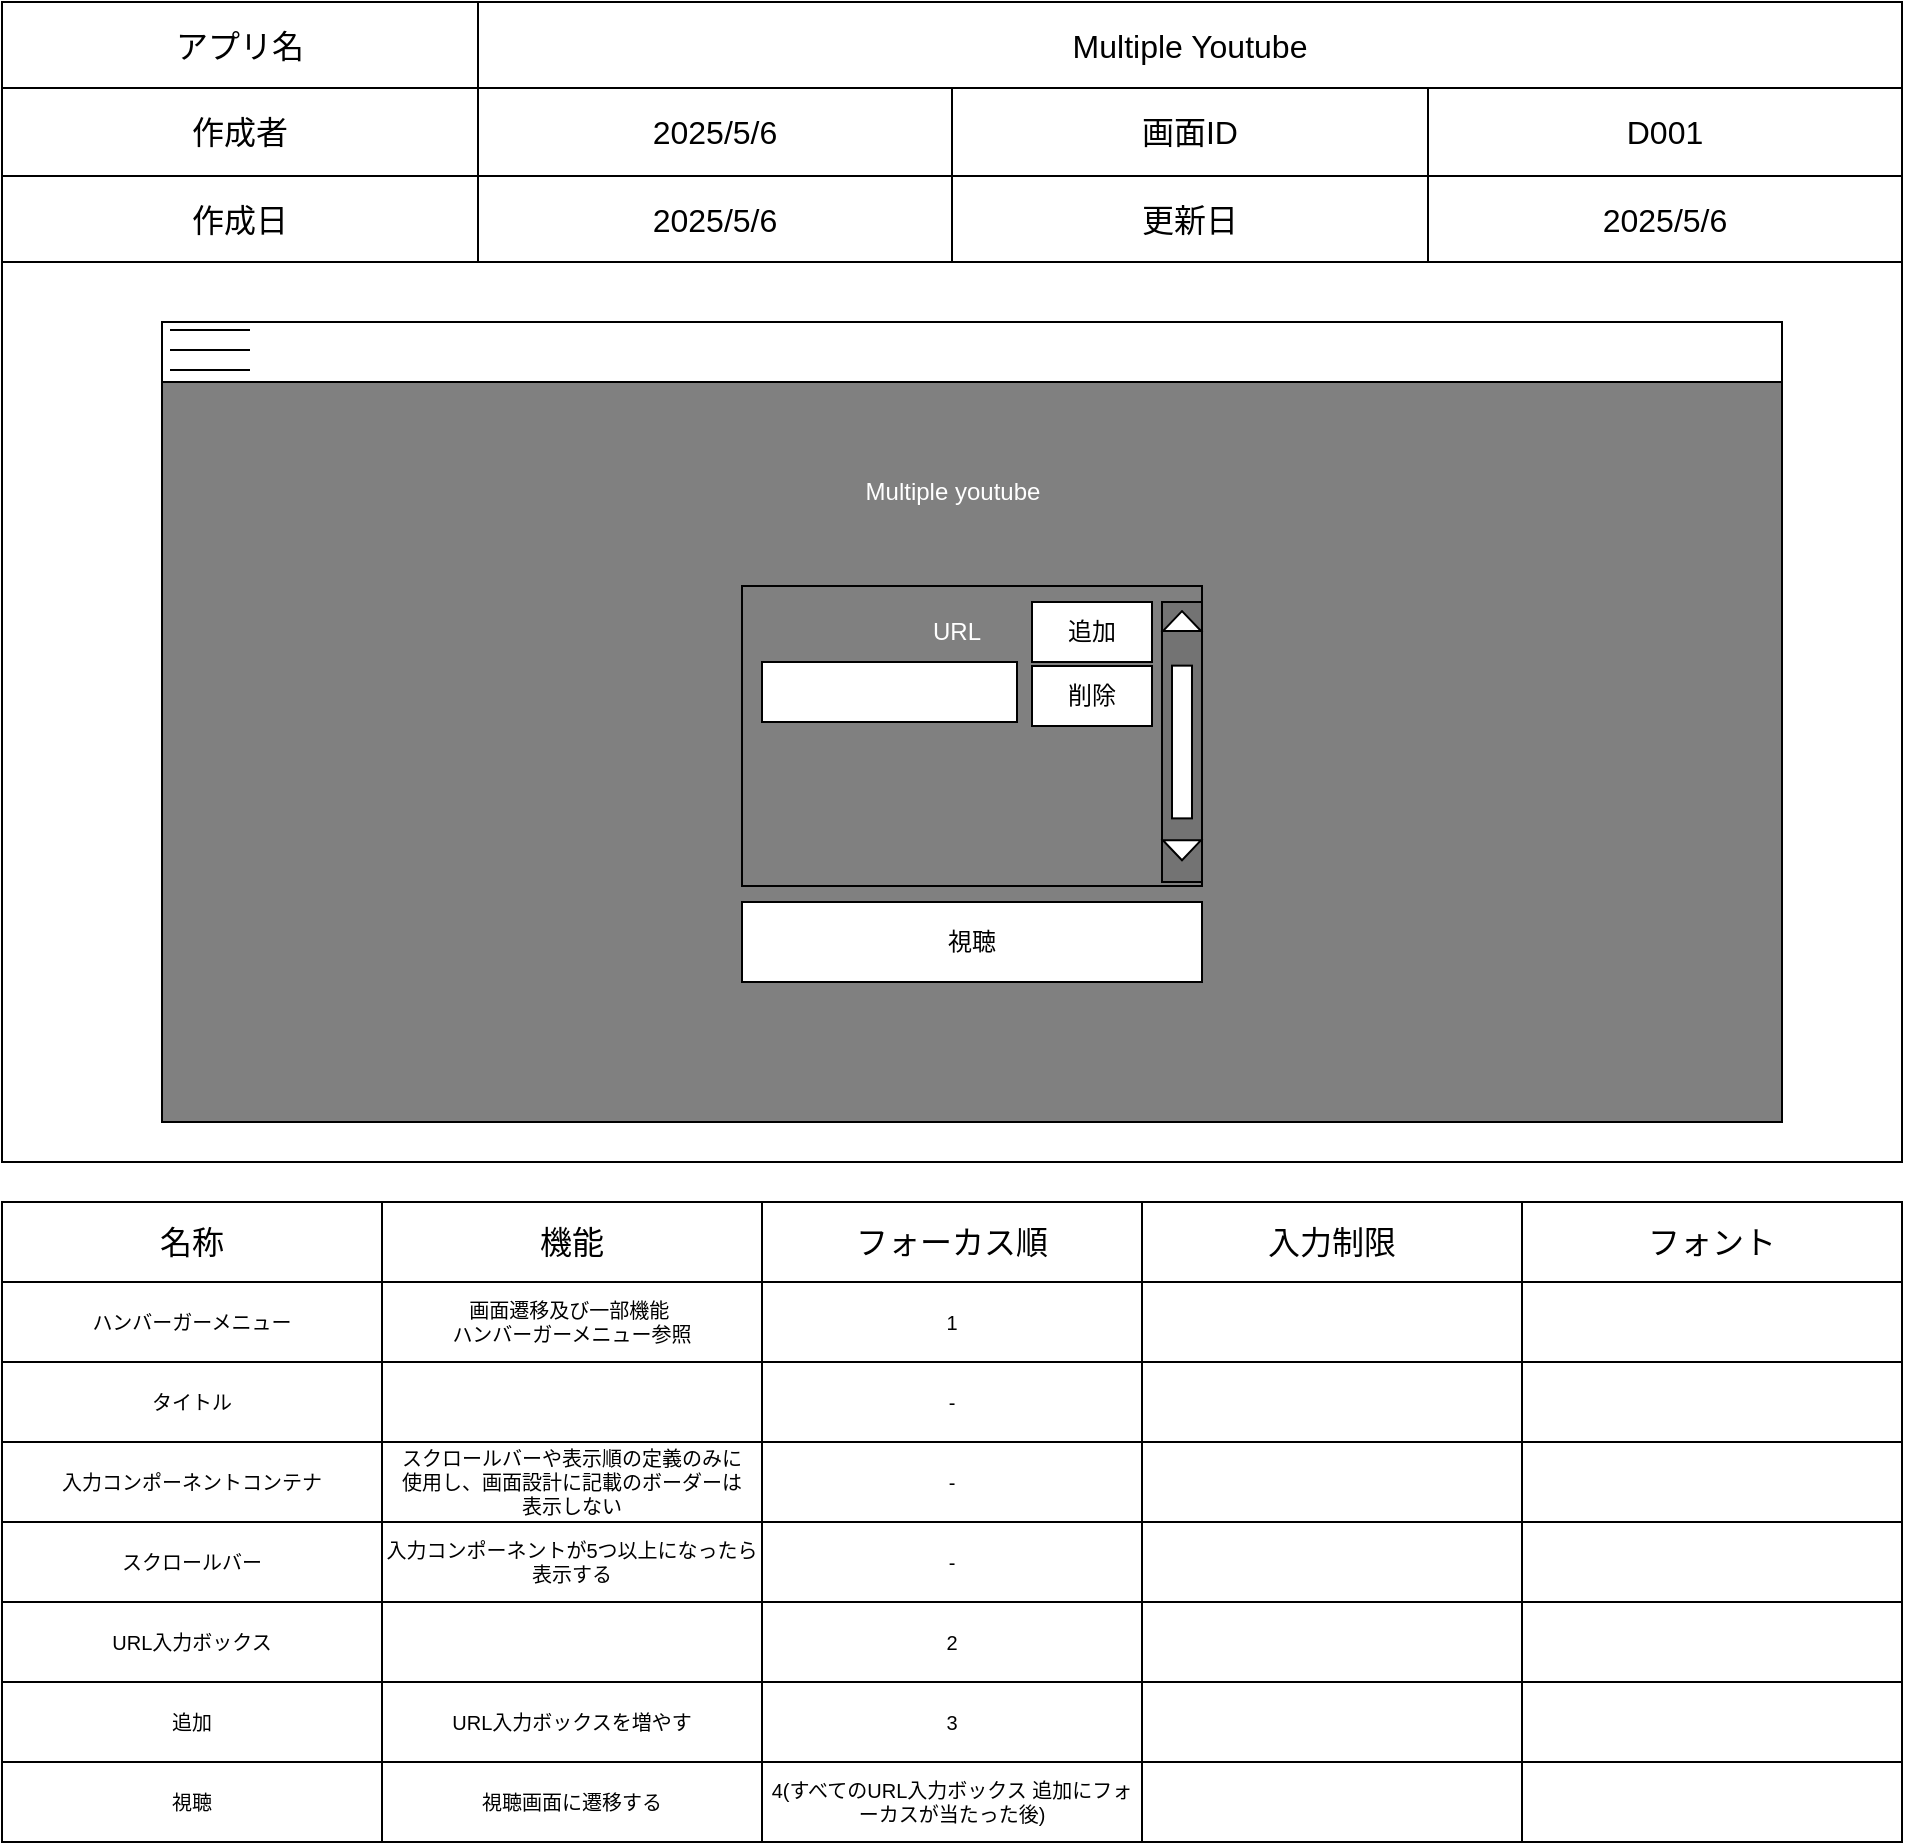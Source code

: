 <mxfile>
    <diagram name="D001-入力画面" id="0HbTfIWPVuePfxk0Cikb">
        <mxGraphModel dx="1434" dy="825" grid="1" gridSize="10" guides="1" tooltips="1" connect="1" arrows="1" fold="1" page="1" pageScale="1" pageWidth="413" pageHeight="583" math="0" shadow="0">
            <root>
                <mxCell id="acSGzONk-fJPkUQbi5qA-0"/>
                <mxCell id="acSGzONk-fJPkUQbi5qA-1" parent="acSGzONk-fJPkUQbi5qA-0"/>
                <mxCell id="00JjILrj8LTNrS2D5QLl-5" value="" style="rounded=0;whiteSpace=wrap;html=1;fillColor=none;" parent="acSGzONk-fJPkUQbi5qA-1" vertex="1">
                    <mxGeometry x="360" y="300" width="230" height="190" as="geometry"/>
                </mxCell>
                <mxCell id="acSGzONk-fJPkUQbi5qA-2" value="" style="shape=table;startSize=0;container=1;collapsible=0;childLayout=tableLayout;fontSize=16;fillColor=none;strokeColor=default;" parent="acSGzONk-fJPkUQbi5qA-1" vertex="1">
                    <mxGeometry width="950" height="130" as="geometry"/>
                </mxCell>
                <mxCell id="acSGzONk-fJPkUQbi5qA-3" value="" style="shape=tableRow;horizontal=0;startSize=0;swimlaneHead=0;swimlaneBody=0;strokeColor=inherit;top=0;left=0;bottom=0;right=0;collapsible=0;dropTarget=0;fillColor=none;points=[[0,0.5],[1,0.5]];portConstraint=eastwest;fontSize=16;" parent="acSGzONk-fJPkUQbi5qA-2" vertex="1">
                    <mxGeometry width="950" height="43" as="geometry"/>
                </mxCell>
                <mxCell id="acSGzONk-fJPkUQbi5qA-4" value="アプリ名" style="shape=partialRectangle;html=1;whiteSpace=wrap;connectable=0;strokeColor=inherit;overflow=hidden;fillColor=none;top=0;left=0;bottom=0;right=0;pointerEvents=1;fontSize=16;colspan=1;" parent="acSGzONk-fJPkUQbi5qA-3" vertex="1">
                    <mxGeometry width="238" height="43" as="geometry">
                        <mxRectangle width="238" height="43" as="alternateBounds"/>
                    </mxGeometry>
                </mxCell>
                <mxCell id="acSGzONk-fJPkUQbi5qA-5" value="Multiple Youtube" style="shape=partialRectangle;html=1;whiteSpace=wrap;connectable=0;strokeColor=inherit;overflow=hidden;fillColor=none;top=0;left=0;bottom=0;right=0;pointerEvents=1;fontSize=16;colspan=3;" parent="acSGzONk-fJPkUQbi5qA-3" vertex="1">
                    <mxGeometry x="238" width="712" height="43" as="geometry">
                        <mxRectangle width="237" height="43" as="alternateBounds"/>
                    </mxGeometry>
                </mxCell>
                <mxCell id="acSGzONk-fJPkUQbi5qA-6" value="" style="shape=partialRectangle;html=1;whiteSpace=wrap;connectable=0;strokeColor=inherit;overflow=hidden;fillColor=none;top=0;left=0;bottom=0;right=0;pointerEvents=1;fontSize=16;allowArrows=1;" parent="acSGzONk-fJPkUQbi5qA-3" vertex="1" visible="0">
                    <mxGeometry x="475" width="238" height="43" as="geometry">
                        <mxRectangle width="238" height="43" as="alternateBounds"/>
                    </mxGeometry>
                </mxCell>
                <mxCell id="acSGzONk-fJPkUQbi5qA-7" style="shape=partialRectangle;html=1;whiteSpace=wrap;connectable=0;strokeColor=inherit;overflow=hidden;fillColor=none;top=0;left=0;bottom=0;right=0;pointerEvents=1;fontSize=16;" parent="acSGzONk-fJPkUQbi5qA-3" vertex="1" visible="0">
                    <mxGeometry x="713" width="237" height="43" as="geometry">
                        <mxRectangle width="237" height="43" as="alternateBounds"/>
                    </mxGeometry>
                </mxCell>
                <mxCell id="acSGzONk-fJPkUQbi5qA-8" value="" style="shape=tableRow;horizontal=0;startSize=0;swimlaneHead=0;swimlaneBody=0;strokeColor=inherit;top=0;left=0;bottom=0;right=0;collapsible=0;dropTarget=0;fillColor=none;points=[[0,0.5],[1,0.5]];portConstraint=eastwest;fontSize=16;" parent="acSGzONk-fJPkUQbi5qA-2" vertex="1">
                    <mxGeometry y="43" width="950" height="44" as="geometry"/>
                </mxCell>
                <mxCell id="acSGzONk-fJPkUQbi5qA-9" value="作成者" style="shape=partialRectangle;html=1;whiteSpace=wrap;connectable=0;strokeColor=inherit;overflow=hidden;fillColor=none;top=0;left=0;bottom=0;right=0;pointerEvents=1;fontSize=16;" parent="acSGzONk-fJPkUQbi5qA-8" vertex="1">
                    <mxGeometry width="238" height="44" as="geometry">
                        <mxRectangle width="238" height="44" as="alternateBounds"/>
                    </mxGeometry>
                </mxCell>
                <mxCell id="acSGzONk-fJPkUQbi5qA-10" value="2025/5/6" style="shape=partialRectangle;html=1;whiteSpace=wrap;connectable=0;strokeColor=inherit;overflow=hidden;fillColor=none;top=0;left=0;bottom=0;right=0;pointerEvents=1;fontSize=16;" parent="acSGzONk-fJPkUQbi5qA-8" vertex="1">
                    <mxGeometry x="238" width="237" height="44" as="geometry">
                        <mxRectangle width="237" height="44" as="alternateBounds"/>
                    </mxGeometry>
                </mxCell>
                <mxCell id="acSGzONk-fJPkUQbi5qA-11" value="&lt;span style=&quot;color: rgb(0, 0, 0);&quot;&gt;画面ID&lt;/span&gt;" style="shape=partialRectangle;html=1;whiteSpace=wrap;connectable=0;strokeColor=inherit;overflow=hidden;fillColor=none;top=0;left=0;bottom=0;right=0;pointerEvents=1;fontSize=16;" parent="acSGzONk-fJPkUQbi5qA-8" vertex="1">
                    <mxGeometry x="475" width="238" height="44" as="geometry">
                        <mxRectangle width="238" height="44" as="alternateBounds"/>
                    </mxGeometry>
                </mxCell>
                <mxCell id="acSGzONk-fJPkUQbi5qA-12" value="D001" style="shape=partialRectangle;html=1;whiteSpace=wrap;connectable=0;strokeColor=inherit;overflow=hidden;fillColor=none;top=0;left=0;bottom=0;right=0;pointerEvents=1;fontSize=16;" parent="acSGzONk-fJPkUQbi5qA-8" vertex="1">
                    <mxGeometry x="713" width="237" height="44" as="geometry">
                        <mxRectangle width="237" height="44" as="alternateBounds"/>
                    </mxGeometry>
                </mxCell>
                <mxCell id="acSGzONk-fJPkUQbi5qA-13" value="" style="shape=tableRow;horizontal=0;startSize=0;swimlaneHead=0;swimlaneBody=0;strokeColor=inherit;top=0;left=0;bottom=0;right=0;collapsible=0;dropTarget=0;fillColor=none;points=[[0,0.5],[1,0.5]];portConstraint=eastwest;fontSize=16;" parent="acSGzONk-fJPkUQbi5qA-2" vertex="1">
                    <mxGeometry y="87" width="950" height="43" as="geometry"/>
                </mxCell>
                <mxCell id="acSGzONk-fJPkUQbi5qA-14" value="作成日" style="shape=partialRectangle;html=1;whiteSpace=wrap;connectable=0;strokeColor=inherit;overflow=hidden;fillColor=none;top=0;left=0;bottom=0;right=0;pointerEvents=1;fontSize=16;" parent="acSGzONk-fJPkUQbi5qA-13" vertex="1">
                    <mxGeometry width="238" height="43" as="geometry">
                        <mxRectangle width="238" height="43" as="alternateBounds"/>
                    </mxGeometry>
                </mxCell>
                <mxCell id="acSGzONk-fJPkUQbi5qA-15" value="&lt;span style=&quot;color: rgb(0, 0, 0);&quot;&gt;2025/5/6&lt;/span&gt;" style="shape=partialRectangle;html=1;whiteSpace=wrap;connectable=0;strokeColor=inherit;overflow=hidden;fillColor=none;top=0;left=0;bottom=0;right=0;pointerEvents=1;fontSize=16;" parent="acSGzONk-fJPkUQbi5qA-13" vertex="1">
                    <mxGeometry x="238" width="237" height="43" as="geometry">
                        <mxRectangle width="237" height="43" as="alternateBounds"/>
                    </mxGeometry>
                </mxCell>
                <mxCell id="acSGzONk-fJPkUQbi5qA-16" value="&lt;span style=&quot;color: rgb(0, 0, 0);&quot;&gt;更新日&lt;/span&gt;" style="shape=partialRectangle;html=1;whiteSpace=wrap;connectable=0;strokeColor=inherit;overflow=hidden;fillColor=none;top=0;left=0;bottom=0;right=0;pointerEvents=1;fontSize=16;" parent="acSGzONk-fJPkUQbi5qA-13" vertex="1">
                    <mxGeometry x="475" width="238" height="43" as="geometry">
                        <mxRectangle width="238" height="43" as="alternateBounds"/>
                    </mxGeometry>
                </mxCell>
                <mxCell id="acSGzONk-fJPkUQbi5qA-17" value="&lt;span style=&quot;color: rgb(0, 0, 0);&quot;&gt;2025/5/6&lt;/span&gt;" style="shape=partialRectangle;html=1;whiteSpace=wrap;connectable=0;strokeColor=inherit;overflow=hidden;fillColor=none;top=0;left=0;bottom=0;right=0;pointerEvents=1;fontSize=16;" parent="acSGzONk-fJPkUQbi5qA-13" vertex="1">
                    <mxGeometry x="713" width="237" height="43" as="geometry">
                        <mxRectangle width="237" height="43" as="alternateBounds"/>
                    </mxGeometry>
                </mxCell>
                <mxCell id="acSGzONk-fJPkUQbi5qA-18" value="" style="rounded=0;whiteSpace=wrap;html=1;fillColor=none;" parent="acSGzONk-fJPkUQbi5qA-1" vertex="1">
                    <mxGeometry y="130" width="950" height="450" as="geometry"/>
                </mxCell>
                <mxCell id="acSGzONk-fJPkUQbi5qA-19" value="" style="shape=table;startSize=0;container=1;collapsible=0;childLayout=tableLayout;fontSize=16;" parent="acSGzONk-fJPkUQbi5qA-1" vertex="1">
                    <mxGeometry y="600" width="950" height="320" as="geometry"/>
                </mxCell>
                <mxCell id="acSGzONk-fJPkUQbi5qA-20" value="" style="shape=tableRow;horizontal=0;startSize=0;swimlaneHead=0;swimlaneBody=0;strokeColor=inherit;top=0;left=0;bottom=0;right=0;collapsible=0;dropTarget=0;fillColor=none;points=[[0,0.5],[1,0.5]];portConstraint=eastwest;fontSize=16;" parent="acSGzONk-fJPkUQbi5qA-19" vertex="1">
                    <mxGeometry width="950" height="40" as="geometry"/>
                </mxCell>
                <mxCell id="acSGzONk-fJPkUQbi5qA-21" value="名称" style="shape=partialRectangle;html=1;whiteSpace=wrap;connectable=0;strokeColor=inherit;overflow=hidden;fillColor=none;top=0;left=0;bottom=0;right=0;pointerEvents=1;fontSize=16;" parent="acSGzONk-fJPkUQbi5qA-20" vertex="1">
                    <mxGeometry width="190" height="40" as="geometry">
                        <mxRectangle width="190" height="40" as="alternateBounds"/>
                    </mxGeometry>
                </mxCell>
                <mxCell id="acSGzONk-fJPkUQbi5qA-22" value="機能" style="shape=partialRectangle;html=1;whiteSpace=wrap;connectable=0;strokeColor=inherit;overflow=hidden;fillColor=none;top=0;left=0;bottom=0;right=0;pointerEvents=1;fontSize=16;" parent="acSGzONk-fJPkUQbi5qA-20" vertex="1">
                    <mxGeometry x="190" width="190" height="40" as="geometry">
                        <mxRectangle width="190" height="40" as="alternateBounds"/>
                    </mxGeometry>
                </mxCell>
                <mxCell id="acSGzONk-fJPkUQbi5qA-23" value="フォーカス順" style="shape=partialRectangle;html=1;whiteSpace=wrap;connectable=0;strokeColor=inherit;overflow=hidden;fillColor=none;top=0;left=0;bottom=0;right=0;pointerEvents=1;fontSize=16;" parent="acSGzONk-fJPkUQbi5qA-20" vertex="1">
                    <mxGeometry x="380" width="190" height="40" as="geometry">
                        <mxRectangle width="190" height="40" as="alternateBounds"/>
                    </mxGeometry>
                </mxCell>
                <mxCell id="acSGzONk-fJPkUQbi5qA-24" value="入力制限" style="shape=partialRectangle;html=1;whiteSpace=wrap;connectable=0;strokeColor=inherit;overflow=hidden;fillColor=none;top=0;left=0;bottom=0;right=0;pointerEvents=1;fontSize=16;" parent="acSGzONk-fJPkUQbi5qA-20" vertex="1">
                    <mxGeometry x="570" width="190" height="40" as="geometry">
                        <mxRectangle width="190" height="40" as="alternateBounds"/>
                    </mxGeometry>
                </mxCell>
                <mxCell id="acSGzONk-fJPkUQbi5qA-25" value="フォント" style="shape=partialRectangle;html=1;whiteSpace=wrap;connectable=0;strokeColor=inherit;overflow=hidden;fillColor=none;top=0;left=0;bottom=0;right=0;pointerEvents=1;fontSize=16;" parent="acSGzONk-fJPkUQbi5qA-20" vertex="1">
                    <mxGeometry x="760" width="190" height="40" as="geometry">
                        <mxRectangle width="190" height="40" as="alternateBounds"/>
                    </mxGeometry>
                </mxCell>
                <mxCell id="acSGzONk-fJPkUQbi5qA-26" value="" style="shape=tableRow;horizontal=0;startSize=0;swimlaneHead=0;swimlaneBody=0;strokeColor=inherit;top=0;left=0;bottom=0;right=0;collapsible=0;dropTarget=0;fillColor=none;points=[[0,0.5],[1,0.5]];portConstraint=eastwest;fontSize=16;" parent="acSGzONk-fJPkUQbi5qA-19" vertex="1">
                    <mxGeometry y="40" width="950" height="40" as="geometry"/>
                </mxCell>
                <mxCell id="acSGzONk-fJPkUQbi5qA-27" value="ハンバーガーメニュー" style="shape=partialRectangle;html=1;whiteSpace=wrap;connectable=0;strokeColor=inherit;overflow=hidden;fillColor=none;top=0;left=0;bottom=0;right=0;pointerEvents=1;fontSize=10;" parent="acSGzONk-fJPkUQbi5qA-26" vertex="1">
                    <mxGeometry width="190" height="40" as="geometry">
                        <mxRectangle width="190" height="40" as="alternateBounds"/>
                    </mxGeometry>
                </mxCell>
                <mxCell id="acSGzONk-fJPkUQbi5qA-28" value="&lt;font&gt;画面遷移及び一部機能&amp;nbsp;&lt;/font&gt;&lt;div&gt;&lt;font&gt;ハンバーガーメニュー参照&lt;/font&gt;&lt;/div&gt;" style="shape=partialRectangle;html=1;whiteSpace=wrap;connectable=0;strokeColor=inherit;overflow=hidden;fillColor=none;top=0;left=0;bottom=0;right=0;pointerEvents=1;fontSize=10;" parent="acSGzONk-fJPkUQbi5qA-26" vertex="1">
                    <mxGeometry x="190" width="190" height="40" as="geometry">
                        <mxRectangle width="190" height="40" as="alternateBounds"/>
                    </mxGeometry>
                </mxCell>
                <mxCell id="acSGzONk-fJPkUQbi5qA-29" value="1" style="shape=partialRectangle;html=1;whiteSpace=wrap;connectable=0;strokeColor=inherit;overflow=hidden;fillColor=none;top=0;left=0;bottom=0;right=0;pointerEvents=1;fontSize=10;" parent="acSGzONk-fJPkUQbi5qA-26" vertex="1">
                    <mxGeometry x="380" width="190" height="40" as="geometry">
                        <mxRectangle width="190" height="40" as="alternateBounds"/>
                    </mxGeometry>
                </mxCell>
                <mxCell id="acSGzONk-fJPkUQbi5qA-30" style="shape=partialRectangle;html=1;whiteSpace=wrap;connectable=0;strokeColor=inherit;overflow=hidden;fillColor=none;top=0;left=0;bottom=0;right=0;pointerEvents=1;fontSize=10;" parent="acSGzONk-fJPkUQbi5qA-26" vertex="1">
                    <mxGeometry x="570" width="190" height="40" as="geometry">
                        <mxRectangle width="190" height="40" as="alternateBounds"/>
                    </mxGeometry>
                </mxCell>
                <mxCell id="acSGzONk-fJPkUQbi5qA-31" style="shape=partialRectangle;html=1;whiteSpace=wrap;connectable=0;strokeColor=inherit;overflow=hidden;fillColor=none;top=0;left=0;bottom=0;right=0;pointerEvents=1;fontSize=10;" parent="acSGzONk-fJPkUQbi5qA-26" vertex="1">
                    <mxGeometry x="760" width="190" height="40" as="geometry">
                        <mxRectangle width="190" height="40" as="alternateBounds"/>
                    </mxGeometry>
                </mxCell>
                <mxCell id="acSGzONk-fJPkUQbi5qA-32" value="" style="shape=tableRow;horizontal=0;startSize=0;swimlaneHead=0;swimlaneBody=0;strokeColor=inherit;top=0;left=0;bottom=0;right=0;collapsible=0;dropTarget=0;fillColor=none;points=[[0,0.5],[1,0.5]];portConstraint=eastwest;fontSize=16;" parent="acSGzONk-fJPkUQbi5qA-19" vertex="1">
                    <mxGeometry y="80" width="950" height="40" as="geometry"/>
                </mxCell>
                <mxCell id="acSGzONk-fJPkUQbi5qA-33" value="タイトル" style="shape=partialRectangle;html=1;whiteSpace=wrap;connectable=0;strokeColor=inherit;overflow=hidden;fillColor=none;top=0;left=0;bottom=0;right=0;pointerEvents=1;fontSize=10;" parent="acSGzONk-fJPkUQbi5qA-32" vertex="1">
                    <mxGeometry width="190" height="40" as="geometry">
                        <mxRectangle width="190" height="40" as="alternateBounds"/>
                    </mxGeometry>
                </mxCell>
                <mxCell id="acSGzONk-fJPkUQbi5qA-34" value="" style="shape=partialRectangle;html=1;whiteSpace=wrap;connectable=0;strokeColor=inherit;overflow=hidden;fillColor=none;top=0;left=0;bottom=0;right=0;pointerEvents=1;fontSize=10;" parent="acSGzONk-fJPkUQbi5qA-32" vertex="1">
                    <mxGeometry x="190" width="190" height="40" as="geometry">
                        <mxRectangle width="190" height="40" as="alternateBounds"/>
                    </mxGeometry>
                </mxCell>
                <mxCell id="acSGzONk-fJPkUQbi5qA-35" value="-" style="shape=partialRectangle;html=1;whiteSpace=wrap;connectable=0;strokeColor=inherit;overflow=hidden;fillColor=none;top=0;left=0;bottom=0;right=0;pointerEvents=1;fontSize=10;" parent="acSGzONk-fJPkUQbi5qA-32" vertex="1">
                    <mxGeometry x="380" width="190" height="40" as="geometry">
                        <mxRectangle width="190" height="40" as="alternateBounds"/>
                    </mxGeometry>
                </mxCell>
                <mxCell id="acSGzONk-fJPkUQbi5qA-36" style="shape=partialRectangle;html=1;whiteSpace=wrap;connectable=0;strokeColor=inherit;overflow=hidden;fillColor=none;top=0;left=0;bottom=0;right=0;pointerEvents=1;fontSize=10;" parent="acSGzONk-fJPkUQbi5qA-32" vertex="1">
                    <mxGeometry x="570" width="190" height="40" as="geometry">
                        <mxRectangle width="190" height="40" as="alternateBounds"/>
                    </mxGeometry>
                </mxCell>
                <mxCell id="acSGzONk-fJPkUQbi5qA-37" style="shape=partialRectangle;html=1;whiteSpace=wrap;connectable=0;strokeColor=inherit;overflow=hidden;fillColor=none;top=0;left=0;bottom=0;right=0;pointerEvents=1;fontSize=10;" parent="acSGzONk-fJPkUQbi5qA-32" vertex="1">
                    <mxGeometry x="760" width="190" height="40" as="geometry">
                        <mxRectangle width="190" height="40" as="alternateBounds"/>
                    </mxGeometry>
                </mxCell>
                <mxCell id="KqRVBCtXXzMUt5cwozOH-0" style="shape=tableRow;horizontal=0;startSize=0;swimlaneHead=0;swimlaneBody=0;strokeColor=inherit;top=0;left=0;bottom=0;right=0;collapsible=0;dropTarget=0;fillColor=none;points=[[0,0.5],[1,0.5]];portConstraint=eastwest;fontSize=16;" parent="acSGzONk-fJPkUQbi5qA-19" vertex="1">
                    <mxGeometry y="120" width="950" height="40" as="geometry"/>
                </mxCell>
                <mxCell id="KqRVBCtXXzMUt5cwozOH-1" value="入力コンポーネントコンテナ" style="shape=partialRectangle;html=1;whiteSpace=wrap;connectable=0;strokeColor=inherit;overflow=hidden;fillColor=none;top=0;left=0;bottom=0;right=0;pointerEvents=1;fontSize=10;" parent="KqRVBCtXXzMUt5cwozOH-0" vertex="1">
                    <mxGeometry width="190" height="40" as="geometry">
                        <mxRectangle width="190" height="40" as="alternateBounds"/>
                    </mxGeometry>
                </mxCell>
                <mxCell id="KqRVBCtXXzMUt5cwozOH-2" value="スクロールバーや表示順の定義のみに&lt;div&gt;使用し、画面設計に記載のボーダーは&lt;/div&gt;&lt;div&gt;表示しない&lt;/div&gt;" style="shape=partialRectangle;html=1;whiteSpace=wrap;connectable=0;strokeColor=inherit;overflow=hidden;fillColor=none;top=0;left=0;bottom=0;right=0;pointerEvents=1;fontSize=10;" parent="KqRVBCtXXzMUt5cwozOH-0" vertex="1">
                    <mxGeometry x="190" width="190" height="40" as="geometry">
                        <mxRectangle width="190" height="40" as="alternateBounds"/>
                    </mxGeometry>
                </mxCell>
                <mxCell id="KqRVBCtXXzMUt5cwozOH-3" value="-" style="shape=partialRectangle;html=1;whiteSpace=wrap;connectable=0;strokeColor=inherit;overflow=hidden;fillColor=none;top=0;left=0;bottom=0;right=0;pointerEvents=1;fontSize=10;" parent="KqRVBCtXXzMUt5cwozOH-0" vertex="1">
                    <mxGeometry x="380" width="190" height="40" as="geometry">
                        <mxRectangle width="190" height="40" as="alternateBounds"/>
                    </mxGeometry>
                </mxCell>
                <mxCell id="KqRVBCtXXzMUt5cwozOH-4" style="shape=partialRectangle;html=1;whiteSpace=wrap;connectable=0;strokeColor=inherit;overflow=hidden;fillColor=none;top=0;left=0;bottom=0;right=0;pointerEvents=1;fontSize=10;" parent="KqRVBCtXXzMUt5cwozOH-0" vertex="1">
                    <mxGeometry x="570" width="190" height="40" as="geometry">
                        <mxRectangle width="190" height="40" as="alternateBounds"/>
                    </mxGeometry>
                </mxCell>
                <mxCell id="KqRVBCtXXzMUt5cwozOH-5" style="shape=partialRectangle;html=1;whiteSpace=wrap;connectable=0;strokeColor=inherit;overflow=hidden;fillColor=none;top=0;left=0;bottom=0;right=0;pointerEvents=1;fontSize=10;" parent="KqRVBCtXXzMUt5cwozOH-0" vertex="1">
                    <mxGeometry x="760" width="190" height="40" as="geometry">
                        <mxRectangle width="190" height="40" as="alternateBounds"/>
                    </mxGeometry>
                </mxCell>
                <mxCell id="KqRVBCtXXzMUt5cwozOH-7" style="shape=tableRow;horizontal=0;startSize=0;swimlaneHead=0;swimlaneBody=0;strokeColor=inherit;top=0;left=0;bottom=0;right=0;collapsible=0;dropTarget=0;fillColor=none;points=[[0,0.5],[1,0.5]];portConstraint=eastwest;fontSize=16;" parent="acSGzONk-fJPkUQbi5qA-19" vertex="1">
                    <mxGeometry y="160" width="950" height="40" as="geometry"/>
                </mxCell>
                <mxCell id="KqRVBCtXXzMUt5cwozOH-8" value="スクロールバー" style="shape=partialRectangle;html=1;whiteSpace=wrap;connectable=0;strokeColor=inherit;overflow=hidden;fillColor=none;top=0;left=0;bottom=0;right=0;pointerEvents=1;fontSize=10;" parent="KqRVBCtXXzMUt5cwozOH-7" vertex="1">
                    <mxGeometry width="190" height="40" as="geometry">
                        <mxRectangle width="190" height="40" as="alternateBounds"/>
                    </mxGeometry>
                </mxCell>
                <mxCell id="KqRVBCtXXzMUt5cwozOH-9" value="入力コンポーネントが5つ以上になったら表示する" style="shape=partialRectangle;html=1;whiteSpace=wrap;connectable=0;strokeColor=inherit;overflow=hidden;fillColor=none;top=0;left=0;bottom=0;right=0;pointerEvents=1;fontSize=10;" parent="KqRVBCtXXzMUt5cwozOH-7" vertex="1">
                    <mxGeometry x="190" width="190" height="40" as="geometry">
                        <mxRectangle width="190" height="40" as="alternateBounds"/>
                    </mxGeometry>
                </mxCell>
                <mxCell id="KqRVBCtXXzMUt5cwozOH-10" value="-" style="shape=partialRectangle;html=1;whiteSpace=wrap;connectable=0;strokeColor=inherit;overflow=hidden;fillColor=none;top=0;left=0;bottom=0;right=0;pointerEvents=1;fontSize=10;" parent="KqRVBCtXXzMUt5cwozOH-7" vertex="1">
                    <mxGeometry x="380" width="190" height="40" as="geometry">
                        <mxRectangle width="190" height="40" as="alternateBounds"/>
                    </mxGeometry>
                </mxCell>
                <mxCell id="KqRVBCtXXzMUt5cwozOH-11" style="shape=partialRectangle;html=1;whiteSpace=wrap;connectable=0;strokeColor=inherit;overflow=hidden;fillColor=none;top=0;left=0;bottom=0;right=0;pointerEvents=1;fontSize=10;" parent="KqRVBCtXXzMUt5cwozOH-7" vertex="1">
                    <mxGeometry x="570" width="190" height="40" as="geometry">
                        <mxRectangle width="190" height="40" as="alternateBounds"/>
                    </mxGeometry>
                </mxCell>
                <mxCell id="KqRVBCtXXzMUt5cwozOH-12" style="shape=partialRectangle;html=1;whiteSpace=wrap;connectable=0;strokeColor=inherit;overflow=hidden;fillColor=none;top=0;left=0;bottom=0;right=0;pointerEvents=1;fontSize=10;" parent="KqRVBCtXXzMUt5cwozOH-7" vertex="1">
                    <mxGeometry x="760" width="190" height="40" as="geometry">
                        <mxRectangle width="190" height="40" as="alternateBounds"/>
                    </mxGeometry>
                </mxCell>
                <mxCell id="KqRVBCtXXzMUt5cwozOH-13" style="shape=tableRow;horizontal=0;startSize=0;swimlaneHead=0;swimlaneBody=0;strokeColor=inherit;top=0;left=0;bottom=0;right=0;collapsible=0;dropTarget=0;fillColor=none;points=[[0,0.5],[1,0.5]];portConstraint=eastwest;fontSize=16;" parent="acSGzONk-fJPkUQbi5qA-19" vertex="1">
                    <mxGeometry y="200" width="950" height="40" as="geometry"/>
                </mxCell>
                <mxCell id="KqRVBCtXXzMUt5cwozOH-14" value="URL入力ボックス" style="shape=partialRectangle;html=1;whiteSpace=wrap;connectable=0;strokeColor=inherit;overflow=hidden;fillColor=none;top=0;left=0;bottom=0;right=0;pointerEvents=1;fontSize=10;" parent="KqRVBCtXXzMUt5cwozOH-13" vertex="1">
                    <mxGeometry width="190" height="40" as="geometry">
                        <mxRectangle width="190" height="40" as="alternateBounds"/>
                    </mxGeometry>
                </mxCell>
                <mxCell id="KqRVBCtXXzMUt5cwozOH-15" style="shape=partialRectangle;html=1;whiteSpace=wrap;connectable=0;strokeColor=inherit;overflow=hidden;fillColor=none;top=0;left=0;bottom=0;right=0;pointerEvents=1;fontSize=10;" parent="KqRVBCtXXzMUt5cwozOH-13" vertex="1">
                    <mxGeometry x="190" width="190" height="40" as="geometry">
                        <mxRectangle width="190" height="40" as="alternateBounds"/>
                    </mxGeometry>
                </mxCell>
                <mxCell id="KqRVBCtXXzMUt5cwozOH-16" value="2" style="shape=partialRectangle;html=1;whiteSpace=wrap;connectable=0;strokeColor=inherit;overflow=hidden;fillColor=none;top=0;left=0;bottom=0;right=0;pointerEvents=1;fontSize=10;" parent="KqRVBCtXXzMUt5cwozOH-13" vertex="1">
                    <mxGeometry x="380" width="190" height="40" as="geometry">
                        <mxRectangle width="190" height="40" as="alternateBounds"/>
                    </mxGeometry>
                </mxCell>
                <mxCell id="KqRVBCtXXzMUt5cwozOH-17" style="shape=partialRectangle;html=1;whiteSpace=wrap;connectable=0;strokeColor=inherit;overflow=hidden;fillColor=none;top=0;left=0;bottom=0;right=0;pointerEvents=1;fontSize=10;" parent="KqRVBCtXXzMUt5cwozOH-13" vertex="1">
                    <mxGeometry x="570" width="190" height="40" as="geometry">
                        <mxRectangle width="190" height="40" as="alternateBounds"/>
                    </mxGeometry>
                </mxCell>
                <mxCell id="KqRVBCtXXzMUt5cwozOH-18" style="shape=partialRectangle;html=1;whiteSpace=wrap;connectable=0;strokeColor=inherit;overflow=hidden;fillColor=none;top=0;left=0;bottom=0;right=0;pointerEvents=1;fontSize=10;" parent="KqRVBCtXXzMUt5cwozOH-13" vertex="1">
                    <mxGeometry x="760" width="190" height="40" as="geometry">
                        <mxRectangle width="190" height="40" as="alternateBounds"/>
                    </mxGeometry>
                </mxCell>
                <mxCell id="KqRVBCtXXzMUt5cwozOH-20" style="shape=tableRow;horizontal=0;startSize=0;swimlaneHead=0;swimlaneBody=0;strokeColor=inherit;top=0;left=0;bottom=0;right=0;collapsible=0;dropTarget=0;fillColor=none;points=[[0,0.5],[1,0.5]];portConstraint=eastwest;fontSize=16;" parent="acSGzONk-fJPkUQbi5qA-19" vertex="1">
                    <mxGeometry y="240" width="950" height="40" as="geometry"/>
                </mxCell>
                <mxCell id="KqRVBCtXXzMUt5cwozOH-21" value="追加" style="shape=partialRectangle;html=1;whiteSpace=wrap;connectable=0;strokeColor=inherit;overflow=hidden;fillColor=none;top=0;left=0;bottom=0;right=0;pointerEvents=1;fontSize=10;" parent="KqRVBCtXXzMUt5cwozOH-20" vertex="1">
                    <mxGeometry width="190" height="40" as="geometry">
                        <mxRectangle width="190" height="40" as="alternateBounds"/>
                    </mxGeometry>
                </mxCell>
                <mxCell id="KqRVBCtXXzMUt5cwozOH-22" value="URL入力ボックスを増やす" style="shape=partialRectangle;html=1;whiteSpace=wrap;connectable=0;strokeColor=inherit;overflow=hidden;fillColor=none;top=0;left=0;bottom=0;right=0;pointerEvents=1;fontSize=10;" parent="KqRVBCtXXzMUt5cwozOH-20" vertex="1">
                    <mxGeometry x="190" width="190" height="40" as="geometry">
                        <mxRectangle width="190" height="40" as="alternateBounds"/>
                    </mxGeometry>
                </mxCell>
                <mxCell id="KqRVBCtXXzMUt5cwozOH-23" value="3" style="shape=partialRectangle;html=1;whiteSpace=wrap;connectable=0;strokeColor=inherit;overflow=hidden;fillColor=none;top=0;left=0;bottom=0;right=0;pointerEvents=1;fontSize=10;" parent="KqRVBCtXXzMUt5cwozOH-20" vertex="1">
                    <mxGeometry x="380" width="190" height="40" as="geometry">
                        <mxRectangle width="190" height="40" as="alternateBounds"/>
                    </mxGeometry>
                </mxCell>
                <mxCell id="KqRVBCtXXzMUt5cwozOH-24" style="shape=partialRectangle;html=1;whiteSpace=wrap;connectable=0;strokeColor=inherit;overflow=hidden;fillColor=none;top=0;left=0;bottom=0;right=0;pointerEvents=1;fontSize=10;" parent="KqRVBCtXXzMUt5cwozOH-20" vertex="1">
                    <mxGeometry x="570" width="190" height="40" as="geometry">
                        <mxRectangle width="190" height="40" as="alternateBounds"/>
                    </mxGeometry>
                </mxCell>
                <mxCell id="KqRVBCtXXzMUt5cwozOH-25" style="shape=partialRectangle;html=1;whiteSpace=wrap;connectable=0;strokeColor=inherit;overflow=hidden;fillColor=none;top=0;left=0;bottom=0;right=0;pointerEvents=1;fontSize=10;" parent="KqRVBCtXXzMUt5cwozOH-20" vertex="1">
                    <mxGeometry x="760" width="190" height="40" as="geometry">
                        <mxRectangle width="190" height="40" as="alternateBounds"/>
                    </mxGeometry>
                </mxCell>
                <mxCell id="KqRVBCtXXzMUt5cwozOH-26" style="shape=tableRow;horizontal=0;startSize=0;swimlaneHead=0;swimlaneBody=0;strokeColor=inherit;top=0;left=0;bottom=0;right=0;collapsible=0;dropTarget=0;fillColor=none;points=[[0,0.5],[1,0.5]];portConstraint=eastwest;fontSize=16;" parent="acSGzONk-fJPkUQbi5qA-19" vertex="1">
                    <mxGeometry y="280" width="950" height="40" as="geometry"/>
                </mxCell>
                <mxCell id="KqRVBCtXXzMUt5cwozOH-27" value="視聴" style="shape=partialRectangle;html=1;whiteSpace=wrap;connectable=0;strokeColor=inherit;overflow=hidden;fillColor=none;top=0;left=0;bottom=0;right=0;pointerEvents=1;fontSize=10;" parent="KqRVBCtXXzMUt5cwozOH-26" vertex="1">
                    <mxGeometry width="190" height="40" as="geometry">
                        <mxRectangle width="190" height="40" as="alternateBounds"/>
                    </mxGeometry>
                </mxCell>
                <mxCell id="KqRVBCtXXzMUt5cwozOH-28" value="&lt;span style=&quot;color: rgb(0, 0, 0);&quot;&gt;視聴画面に遷移する&lt;/span&gt;" style="shape=partialRectangle;html=1;whiteSpace=wrap;connectable=0;strokeColor=inherit;overflow=hidden;fillColor=none;top=0;left=0;bottom=0;right=0;pointerEvents=1;fontSize=10;" parent="KqRVBCtXXzMUt5cwozOH-26" vertex="1">
                    <mxGeometry x="190" width="190" height="40" as="geometry">
                        <mxRectangle width="190" height="40" as="alternateBounds"/>
                    </mxGeometry>
                </mxCell>
                <mxCell id="KqRVBCtXXzMUt5cwozOH-29" value="4(すべてのURL入力ボックス 追加にフォーカスが当たった後)" style="shape=partialRectangle;html=1;whiteSpace=wrap;connectable=0;strokeColor=inherit;overflow=hidden;fillColor=none;top=0;left=0;bottom=0;right=0;pointerEvents=1;fontSize=10;" parent="KqRVBCtXXzMUt5cwozOH-26" vertex="1">
                    <mxGeometry x="380" width="190" height="40" as="geometry">
                        <mxRectangle width="190" height="40" as="alternateBounds"/>
                    </mxGeometry>
                </mxCell>
                <mxCell id="KqRVBCtXXzMUt5cwozOH-30" style="shape=partialRectangle;html=1;whiteSpace=wrap;connectable=0;strokeColor=inherit;overflow=hidden;fillColor=none;top=0;left=0;bottom=0;right=0;pointerEvents=1;fontSize=10;" parent="KqRVBCtXXzMUt5cwozOH-26" vertex="1">
                    <mxGeometry x="570" width="190" height="40" as="geometry">
                        <mxRectangle width="190" height="40" as="alternateBounds"/>
                    </mxGeometry>
                </mxCell>
                <mxCell id="KqRVBCtXXzMUt5cwozOH-31" style="shape=partialRectangle;html=1;whiteSpace=wrap;connectable=0;strokeColor=inherit;overflow=hidden;fillColor=none;top=0;left=0;bottom=0;right=0;pointerEvents=1;fontSize=10;" parent="KqRVBCtXXzMUt5cwozOH-26" vertex="1">
                    <mxGeometry x="760" width="190" height="40" as="geometry">
                        <mxRectangle width="190" height="40" as="alternateBounds"/>
                    </mxGeometry>
                </mxCell>
                <mxCell id="EsFEEDj-zqNJ7SW85hEX-0" value="" style="rounded=0;whiteSpace=wrap;html=1;fillColor=#808080;" parent="acSGzONk-fJPkUQbi5qA-1" vertex="1">
                    <mxGeometry x="80" y="160" width="810" height="400" as="geometry"/>
                </mxCell>
                <mxCell id="EsFEEDj-zqNJ7SW85hEX-1" value="" style="rounded=0;whiteSpace=wrap;html=1;" parent="acSGzONk-fJPkUQbi5qA-1" vertex="1">
                    <mxGeometry x="80" y="160" width="810" height="30" as="geometry"/>
                </mxCell>
                <mxCell id="EsFEEDj-zqNJ7SW85hEX-5" value="" style="group" parent="acSGzONk-fJPkUQbi5qA-1" vertex="1" connectable="0">
                    <mxGeometry x="84" y="164" width="40" height="20" as="geometry"/>
                </mxCell>
                <mxCell id="EsFEEDj-zqNJ7SW85hEX-2" value="" style="endArrow=none;html=1;" parent="EsFEEDj-zqNJ7SW85hEX-5" edge="1">
                    <mxGeometry width="50" height="50" relative="1" as="geometry">
                        <mxPoint x="40" as="sourcePoint"/>
                        <mxPoint as="targetPoint"/>
                        <Array as="points">
                            <mxPoint x="10"/>
                        </Array>
                    </mxGeometry>
                </mxCell>
                <mxCell id="EsFEEDj-zqNJ7SW85hEX-3" value="" style="endArrow=none;html=1;" parent="EsFEEDj-zqNJ7SW85hEX-5" edge="1">
                    <mxGeometry width="50" height="50" relative="1" as="geometry">
                        <mxPoint x="40" y="10" as="sourcePoint"/>
                        <mxPoint y="10" as="targetPoint"/>
                        <Array as="points">
                            <mxPoint x="10" y="10"/>
                        </Array>
                    </mxGeometry>
                </mxCell>
                <mxCell id="EsFEEDj-zqNJ7SW85hEX-4" value="" style="endArrow=none;html=1;" parent="EsFEEDj-zqNJ7SW85hEX-5" edge="1">
                    <mxGeometry width="50" height="50" relative="1" as="geometry">
                        <mxPoint x="40" y="20" as="sourcePoint"/>
                        <mxPoint y="20" as="targetPoint"/>
                        <Array as="points">
                            <mxPoint x="10" y="20"/>
                        </Array>
                    </mxGeometry>
                </mxCell>
                <mxCell id="00JjILrj8LTNrS2D5QLl-0" value="Multiple youtube" style="text;html=1;align=center;verticalAlign=middle;whiteSpace=wrap;rounded=0;fontColor=light-dark(#ffffff, #ededed);" parent="acSGzONk-fJPkUQbi5qA-1" vertex="1">
                    <mxGeometry x="407.5" y="230" width="135" height="30" as="geometry"/>
                </mxCell>
                <mxCell id="00JjILrj8LTNrS2D5QLl-1" value="" style="rounded=0;whiteSpace=wrap;html=1;" parent="acSGzONk-fJPkUQbi5qA-1" vertex="1">
                    <mxGeometry x="380" y="330" width="127.5" height="30" as="geometry"/>
                </mxCell>
                <mxCell id="00JjILrj8LTNrS2D5QLl-6" value="" style="rounded=0;whiteSpace=wrap;html=1;fillColor=none;" parent="acSGzONk-fJPkUQbi5qA-1" vertex="1">
                    <mxGeometry x="370" y="292" width="230" height="150" as="geometry"/>
                </mxCell>
                <mxCell id="00JjILrj8LTNrS2D5QLl-2" value="URL" style="text;html=1;align=center;verticalAlign=middle;whiteSpace=wrap;rounded=0;fontColor=light-dark(#ffffff, #ededed);" parent="acSGzONk-fJPkUQbi5qA-1" vertex="1">
                    <mxGeometry x="410" y="300" width="135" height="30" as="geometry"/>
                </mxCell>
                <mxCell id="00JjILrj8LTNrS2D5QLl-4" value="追加" style="rounded=0;whiteSpace=wrap;html=1;" parent="acSGzONk-fJPkUQbi5qA-1" vertex="1">
                    <mxGeometry x="515" y="300" width="60" height="30" as="geometry"/>
                </mxCell>
                <mxCell id="00JjILrj8LTNrS2D5QLl-16" value="" style="group" parent="acSGzONk-fJPkUQbi5qA-1" vertex="1" connectable="0">
                    <mxGeometry x="580" y="300" width="20" height="140" as="geometry"/>
                </mxCell>
                <mxCell id="00JjILrj8LTNrS2D5QLl-8" value="" style="rounded=0;whiteSpace=wrap;html=1;fillColor=#737373;" parent="00JjILrj8LTNrS2D5QLl-16" vertex="1">
                    <mxGeometry width="20" height="140" as="geometry"/>
                </mxCell>
                <mxCell id="00JjILrj8LTNrS2D5QLl-10" value="" style="triangle;whiteSpace=wrap;html=1;rotation=-90;" parent="00JjILrj8LTNrS2D5QLl-16" vertex="1">
                    <mxGeometry x="5" width="10" height="19.091" as="geometry"/>
                </mxCell>
                <mxCell id="00JjILrj8LTNrS2D5QLl-13" value="" style="rounded=0;whiteSpace=wrap;html=1;" parent="00JjILrj8LTNrS2D5QLl-16" vertex="1">
                    <mxGeometry x="5" y="31.818" width="10" height="76.364" as="geometry"/>
                </mxCell>
                <mxCell id="00JjILrj8LTNrS2D5QLl-14" value="" style="triangle;whiteSpace=wrap;html=1;rotation=90;" parent="00JjILrj8LTNrS2D5QLl-16" vertex="1">
                    <mxGeometry x="5" y="114.545" width="10" height="19.091" as="geometry"/>
                </mxCell>
                <mxCell id="KqRVBCtXXzMUt5cwozOH-19" value="視聴" style="rounded=0;whiteSpace=wrap;html=1;" parent="acSGzONk-fJPkUQbi5qA-1" vertex="1">
                    <mxGeometry x="370" y="450" width="230" height="40" as="geometry"/>
                </mxCell>
                <mxCell id="0" value="削除" style="rounded=0;whiteSpace=wrap;html=1;" parent="acSGzONk-fJPkUQbi5qA-1" vertex="1">
                    <mxGeometry x="515" y="332" width="60" height="30" as="geometry"/>
                </mxCell>
            </root>
        </mxGraphModel>
    </diagram>
    <diagram id="zKOUZ5cSZEbjk6nCb_lk" name="template">
        <mxGraphModel dx="1687" dy="971" grid="1" gridSize="10" guides="1" tooltips="1" connect="1" arrows="1" fold="1" page="1" pageScale="1" pageWidth="413" pageHeight="583" math="0" shadow="0">
            <root>
                <mxCell id="0"/>
                <mxCell id="1" parent="0"/>
                <mxCell id="2" value="" style="shape=table;startSize=0;container=1;collapsible=0;childLayout=tableLayout;fontSize=16;fillColor=none;strokeColor=default;" vertex="1" parent="1">
                    <mxGeometry width="950" height="130" as="geometry"/>
                </mxCell>
                <mxCell id="3" value="" style="shape=tableRow;horizontal=0;startSize=0;swimlaneHead=0;swimlaneBody=0;strokeColor=inherit;top=0;left=0;bottom=0;right=0;collapsible=0;dropTarget=0;fillColor=none;points=[[0,0.5],[1,0.5]];portConstraint=eastwest;fontSize=16;" vertex="1" parent="2">
                    <mxGeometry width="950" height="43" as="geometry"/>
                </mxCell>
                <mxCell id="4" value="アプリ名" style="shape=partialRectangle;html=1;whiteSpace=wrap;connectable=0;strokeColor=inherit;overflow=hidden;fillColor=none;top=0;left=0;bottom=0;right=0;pointerEvents=1;fontSize=16;colspan=1;" vertex="1" parent="3">
                    <mxGeometry width="238" height="43" as="geometry">
                        <mxRectangle width="238" height="43" as="alternateBounds"/>
                    </mxGeometry>
                </mxCell>
                <mxCell id="5" value="Multiple Youtube" style="shape=partialRectangle;html=1;whiteSpace=wrap;connectable=0;strokeColor=inherit;overflow=hidden;fillColor=none;top=0;left=0;bottom=0;right=0;pointerEvents=1;fontSize=16;colspan=3;" vertex="1" parent="3">
                    <mxGeometry x="238" width="712" height="43" as="geometry">
                        <mxRectangle width="237" height="43" as="alternateBounds"/>
                    </mxGeometry>
                </mxCell>
                <mxCell id="6" value="" style="shape=partialRectangle;html=1;whiteSpace=wrap;connectable=0;strokeColor=inherit;overflow=hidden;fillColor=none;top=0;left=0;bottom=0;right=0;pointerEvents=1;fontSize=16;allowArrows=1;" vertex="1" visible="0" parent="3">
                    <mxGeometry x="475" width="238" height="43" as="geometry">
                        <mxRectangle width="238" height="43" as="alternateBounds"/>
                    </mxGeometry>
                </mxCell>
                <mxCell id="15" style="shape=partialRectangle;html=1;whiteSpace=wrap;connectable=0;strokeColor=inherit;overflow=hidden;fillColor=none;top=0;left=0;bottom=0;right=0;pointerEvents=1;fontSize=16;" vertex="1" visible="0" parent="3">
                    <mxGeometry x="713" width="237" height="43" as="geometry">
                        <mxRectangle width="237" height="43" as="alternateBounds"/>
                    </mxGeometry>
                </mxCell>
                <mxCell id="7" value="" style="shape=tableRow;horizontal=0;startSize=0;swimlaneHead=0;swimlaneBody=0;strokeColor=inherit;top=0;left=0;bottom=0;right=0;collapsible=0;dropTarget=0;fillColor=none;points=[[0,0.5],[1,0.5]];portConstraint=eastwest;fontSize=16;" vertex="1" parent="2">
                    <mxGeometry y="43" width="950" height="44" as="geometry"/>
                </mxCell>
                <mxCell id="8" value="作成者" style="shape=partialRectangle;html=1;whiteSpace=wrap;connectable=0;strokeColor=inherit;overflow=hidden;fillColor=none;top=0;left=0;bottom=0;right=0;pointerEvents=1;fontSize=16;" vertex="1" parent="7">
                    <mxGeometry width="238" height="44" as="geometry">
                        <mxRectangle width="238" height="44" as="alternateBounds"/>
                    </mxGeometry>
                </mxCell>
                <mxCell id="9" value="2025/5/6" style="shape=partialRectangle;html=1;whiteSpace=wrap;connectable=0;strokeColor=inherit;overflow=hidden;fillColor=none;top=0;left=0;bottom=0;right=0;pointerEvents=1;fontSize=16;" vertex="1" parent="7">
                    <mxGeometry x="238" width="237" height="44" as="geometry">
                        <mxRectangle width="237" height="44" as="alternateBounds"/>
                    </mxGeometry>
                </mxCell>
                <mxCell id="10" value="&lt;span style=&quot;color: rgb(0, 0, 0);&quot;&gt;画面ID&lt;/span&gt;" style="shape=partialRectangle;html=1;whiteSpace=wrap;connectable=0;strokeColor=inherit;overflow=hidden;fillColor=none;top=0;left=0;bottom=0;right=0;pointerEvents=1;fontSize=16;" vertex="1" parent="7">
                    <mxGeometry x="475" width="238" height="44" as="geometry">
                        <mxRectangle width="238" height="44" as="alternateBounds"/>
                    </mxGeometry>
                </mxCell>
                <mxCell id="16" style="shape=partialRectangle;html=1;whiteSpace=wrap;connectable=0;strokeColor=inherit;overflow=hidden;fillColor=none;top=0;left=0;bottom=0;right=0;pointerEvents=1;fontSize=16;" vertex="1" parent="7">
                    <mxGeometry x="713" width="237" height="44" as="geometry">
                        <mxRectangle width="237" height="44" as="alternateBounds"/>
                    </mxGeometry>
                </mxCell>
                <mxCell id="11" value="" style="shape=tableRow;horizontal=0;startSize=0;swimlaneHead=0;swimlaneBody=0;strokeColor=inherit;top=0;left=0;bottom=0;right=0;collapsible=0;dropTarget=0;fillColor=none;points=[[0,0.5],[1,0.5]];portConstraint=eastwest;fontSize=16;" vertex="1" parent="2">
                    <mxGeometry y="87" width="950" height="43" as="geometry"/>
                </mxCell>
                <mxCell id="12" value="作成日" style="shape=partialRectangle;html=1;whiteSpace=wrap;connectable=0;strokeColor=inherit;overflow=hidden;fillColor=none;top=0;left=0;bottom=0;right=0;pointerEvents=1;fontSize=16;" vertex="1" parent="11">
                    <mxGeometry width="238" height="43" as="geometry">
                        <mxRectangle width="238" height="43" as="alternateBounds"/>
                    </mxGeometry>
                </mxCell>
                <mxCell id="13" value="&lt;span style=&quot;color: rgb(0, 0, 0);&quot;&gt;2025/5/6&lt;/span&gt;" style="shape=partialRectangle;html=1;whiteSpace=wrap;connectable=0;strokeColor=inherit;overflow=hidden;fillColor=none;top=0;left=0;bottom=0;right=0;pointerEvents=1;fontSize=16;" vertex="1" parent="11">
                    <mxGeometry x="238" width="237" height="43" as="geometry">
                        <mxRectangle width="237" height="43" as="alternateBounds"/>
                    </mxGeometry>
                </mxCell>
                <mxCell id="14" value="&lt;span style=&quot;color: rgb(0, 0, 0);&quot;&gt;更新日&lt;/span&gt;" style="shape=partialRectangle;html=1;whiteSpace=wrap;connectable=0;strokeColor=inherit;overflow=hidden;fillColor=none;top=0;left=0;bottom=0;right=0;pointerEvents=1;fontSize=16;" vertex="1" parent="11">
                    <mxGeometry x="475" width="238" height="43" as="geometry">
                        <mxRectangle width="238" height="43" as="alternateBounds"/>
                    </mxGeometry>
                </mxCell>
                <mxCell id="17" value="&lt;span style=&quot;color: rgb(0, 0, 0);&quot;&gt;2025/5/6&lt;/span&gt;" style="shape=partialRectangle;html=1;whiteSpace=wrap;connectable=0;strokeColor=inherit;overflow=hidden;fillColor=none;top=0;left=0;bottom=0;right=0;pointerEvents=1;fontSize=16;" vertex="1" parent="11">
                    <mxGeometry x="713" width="237" height="43" as="geometry">
                        <mxRectangle width="237" height="43" as="alternateBounds"/>
                    </mxGeometry>
                </mxCell>
                <mxCell id="22" value="" style="rounded=0;whiteSpace=wrap;html=1;fillColor=none;" vertex="1" parent="1">
                    <mxGeometry y="130" width="950" height="450" as="geometry"/>
                </mxCell>
                <mxCell id="23" value="" style="shape=table;startSize=0;container=1;collapsible=0;childLayout=tableLayout;fontSize=16;" vertex="1" parent="1">
                    <mxGeometry y="600" width="950" height="120" as="geometry"/>
                </mxCell>
                <mxCell id="24" value="" style="shape=tableRow;horizontal=0;startSize=0;swimlaneHead=0;swimlaneBody=0;strokeColor=inherit;top=0;left=0;bottom=0;right=0;collapsible=0;dropTarget=0;fillColor=none;points=[[0,0.5],[1,0.5]];portConstraint=eastwest;fontSize=16;" vertex="1" parent="23">
                    <mxGeometry width="950" height="40" as="geometry"/>
                </mxCell>
                <mxCell id="25" value="名称" style="shape=partialRectangle;html=1;whiteSpace=wrap;connectable=0;strokeColor=inherit;overflow=hidden;fillColor=none;top=0;left=0;bottom=0;right=0;pointerEvents=1;fontSize=16;" vertex="1" parent="24">
                    <mxGeometry width="190" height="40" as="geometry">
                        <mxRectangle width="190" height="40" as="alternateBounds"/>
                    </mxGeometry>
                </mxCell>
                <mxCell id="26" value="機能" style="shape=partialRectangle;html=1;whiteSpace=wrap;connectable=0;strokeColor=inherit;overflow=hidden;fillColor=none;top=0;left=0;bottom=0;right=0;pointerEvents=1;fontSize=16;" vertex="1" parent="24">
                    <mxGeometry x="190" width="190" height="40" as="geometry">
                        <mxRectangle width="190" height="40" as="alternateBounds"/>
                    </mxGeometry>
                </mxCell>
                <mxCell id="27" value="フォーカス順" style="shape=partialRectangle;html=1;whiteSpace=wrap;connectable=0;strokeColor=inherit;overflow=hidden;fillColor=none;top=0;left=0;bottom=0;right=0;pointerEvents=1;fontSize=16;" vertex="1" parent="24">
                    <mxGeometry x="380" width="190" height="40" as="geometry">
                        <mxRectangle width="190" height="40" as="alternateBounds"/>
                    </mxGeometry>
                </mxCell>
                <mxCell id="36" value="入力制限" style="shape=partialRectangle;html=1;whiteSpace=wrap;connectable=0;strokeColor=inherit;overflow=hidden;fillColor=none;top=0;left=0;bottom=0;right=0;pointerEvents=1;fontSize=16;" vertex="1" parent="24">
                    <mxGeometry x="570" width="190" height="40" as="geometry">
                        <mxRectangle width="190" height="40" as="alternateBounds"/>
                    </mxGeometry>
                </mxCell>
                <mxCell id="39" value="フォント" style="shape=partialRectangle;html=1;whiteSpace=wrap;connectable=0;strokeColor=inherit;overflow=hidden;fillColor=none;top=0;left=0;bottom=0;right=0;pointerEvents=1;fontSize=16;" vertex="1" parent="24">
                    <mxGeometry x="760" width="190" height="40" as="geometry">
                        <mxRectangle width="190" height="40" as="alternateBounds"/>
                    </mxGeometry>
                </mxCell>
                <mxCell id="28" value="" style="shape=tableRow;horizontal=0;startSize=0;swimlaneHead=0;swimlaneBody=0;strokeColor=inherit;top=0;left=0;bottom=0;right=0;collapsible=0;dropTarget=0;fillColor=none;points=[[0,0.5],[1,0.5]];portConstraint=eastwest;fontSize=16;" vertex="1" parent="23">
                    <mxGeometry y="40" width="950" height="40" as="geometry"/>
                </mxCell>
                <mxCell id="29" value="" style="shape=partialRectangle;html=1;whiteSpace=wrap;connectable=0;strokeColor=inherit;overflow=hidden;fillColor=none;top=0;left=0;bottom=0;right=0;pointerEvents=1;fontSize=10;" vertex="1" parent="28">
                    <mxGeometry width="190" height="40" as="geometry">
                        <mxRectangle width="190" height="40" as="alternateBounds"/>
                    </mxGeometry>
                </mxCell>
                <mxCell id="30" value="" style="shape=partialRectangle;html=1;whiteSpace=wrap;connectable=0;strokeColor=inherit;overflow=hidden;fillColor=none;top=0;left=0;bottom=0;right=0;pointerEvents=1;fontSize=10;" vertex="1" parent="28">
                    <mxGeometry x="190" width="190" height="40" as="geometry">
                        <mxRectangle width="190" height="40" as="alternateBounds"/>
                    </mxGeometry>
                </mxCell>
                <mxCell id="31" value="" style="shape=partialRectangle;html=1;whiteSpace=wrap;connectable=0;strokeColor=inherit;overflow=hidden;fillColor=none;top=0;left=0;bottom=0;right=0;pointerEvents=1;fontSize=10;" vertex="1" parent="28">
                    <mxGeometry x="380" width="190" height="40" as="geometry">
                        <mxRectangle width="190" height="40" as="alternateBounds"/>
                    </mxGeometry>
                </mxCell>
                <mxCell id="37" style="shape=partialRectangle;html=1;whiteSpace=wrap;connectable=0;strokeColor=inherit;overflow=hidden;fillColor=none;top=0;left=0;bottom=0;right=0;pointerEvents=1;fontSize=10;" vertex="1" parent="28">
                    <mxGeometry x="570" width="190" height="40" as="geometry">
                        <mxRectangle width="190" height="40" as="alternateBounds"/>
                    </mxGeometry>
                </mxCell>
                <mxCell id="40" style="shape=partialRectangle;html=1;whiteSpace=wrap;connectable=0;strokeColor=inherit;overflow=hidden;fillColor=none;top=0;left=0;bottom=0;right=0;pointerEvents=1;fontSize=10;" vertex="1" parent="28">
                    <mxGeometry x="760" width="190" height="40" as="geometry">
                        <mxRectangle width="190" height="40" as="alternateBounds"/>
                    </mxGeometry>
                </mxCell>
                <mxCell id="32" value="" style="shape=tableRow;horizontal=0;startSize=0;swimlaneHead=0;swimlaneBody=0;strokeColor=inherit;top=0;left=0;bottom=0;right=0;collapsible=0;dropTarget=0;fillColor=none;points=[[0,0.5],[1,0.5]];portConstraint=eastwest;fontSize=16;" vertex="1" parent="23">
                    <mxGeometry y="80" width="950" height="40" as="geometry"/>
                </mxCell>
                <mxCell id="33" value="" style="shape=partialRectangle;html=1;whiteSpace=wrap;connectable=0;strokeColor=inherit;overflow=hidden;fillColor=none;top=0;left=0;bottom=0;right=0;pointerEvents=1;fontSize=10;" vertex="1" parent="32">
                    <mxGeometry width="190" height="40" as="geometry">
                        <mxRectangle width="190" height="40" as="alternateBounds"/>
                    </mxGeometry>
                </mxCell>
                <mxCell id="34" value="" style="shape=partialRectangle;html=1;whiteSpace=wrap;connectable=0;strokeColor=inherit;overflow=hidden;fillColor=none;top=0;left=0;bottom=0;right=0;pointerEvents=1;fontSize=10;" vertex="1" parent="32">
                    <mxGeometry x="190" width="190" height="40" as="geometry">
                        <mxRectangle width="190" height="40" as="alternateBounds"/>
                    </mxGeometry>
                </mxCell>
                <mxCell id="35" value="" style="shape=partialRectangle;html=1;whiteSpace=wrap;connectable=0;strokeColor=inherit;overflow=hidden;fillColor=none;top=0;left=0;bottom=0;right=0;pointerEvents=1;fontSize=10;" vertex="1" parent="32">
                    <mxGeometry x="380" width="190" height="40" as="geometry">
                        <mxRectangle width="190" height="40" as="alternateBounds"/>
                    </mxGeometry>
                </mxCell>
                <mxCell id="38" style="shape=partialRectangle;html=1;whiteSpace=wrap;connectable=0;strokeColor=inherit;overflow=hidden;fillColor=none;top=0;left=0;bottom=0;right=0;pointerEvents=1;fontSize=10;" vertex="1" parent="32">
                    <mxGeometry x="570" width="190" height="40" as="geometry">
                        <mxRectangle width="190" height="40" as="alternateBounds"/>
                    </mxGeometry>
                </mxCell>
                <mxCell id="41" style="shape=partialRectangle;html=1;whiteSpace=wrap;connectable=0;strokeColor=inherit;overflow=hidden;fillColor=none;top=0;left=0;bottom=0;right=0;pointerEvents=1;fontSize=10;" vertex="1" parent="32">
                    <mxGeometry x="760" width="190" height="40" as="geometry">
                        <mxRectangle width="190" height="40" as="alternateBounds"/>
                    </mxGeometry>
                </mxCell>
            </root>
        </mxGraphModel>
    </diagram>
    <diagram name="【補足】template" id="PJR5Ah8Lzn_smH4ghJxx">
        <mxGraphModel dx="1434" dy="825" grid="1" gridSize="10" guides="1" tooltips="1" connect="1" arrows="1" fold="1" page="1" pageScale="1" pageWidth="413" pageHeight="583" math="0" shadow="0">
            <root>
                <mxCell id="Mbt35XmiKASlG5W-oiDl-0"/>
                <mxCell id="Mbt35XmiKASlG5W-oiDl-1" parent="Mbt35XmiKASlG5W-oiDl-0"/>
                <mxCell id="Mbt35XmiKASlG5W-oiDl-2" value="" style="shape=table;startSize=0;container=1;collapsible=0;childLayout=tableLayout;fontSize=16;fillColor=none;strokeColor=default;" vertex="1" parent="Mbt35XmiKASlG5W-oiDl-1">
                    <mxGeometry width="950" height="130" as="geometry"/>
                </mxCell>
                <mxCell id="Mbt35XmiKASlG5W-oiDl-3" value="" style="shape=tableRow;horizontal=0;startSize=0;swimlaneHead=0;swimlaneBody=0;strokeColor=inherit;top=0;left=0;bottom=0;right=0;collapsible=0;dropTarget=0;fillColor=none;points=[[0,0.5],[1,0.5]];portConstraint=eastwest;fontSize=16;" vertex="1" parent="Mbt35XmiKASlG5W-oiDl-2">
                    <mxGeometry width="950" height="43" as="geometry"/>
                </mxCell>
                <mxCell id="Mbt35XmiKASlG5W-oiDl-4" value="アプリ名" style="shape=partialRectangle;html=1;whiteSpace=wrap;connectable=0;strokeColor=inherit;overflow=hidden;fillColor=none;top=0;left=0;bottom=0;right=0;pointerEvents=1;fontSize=16;colspan=1;" vertex="1" parent="Mbt35XmiKASlG5W-oiDl-3">
                    <mxGeometry width="238" height="43" as="geometry">
                        <mxRectangle width="238" height="43" as="alternateBounds"/>
                    </mxGeometry>
                </mxCell>
                <mxCell id="Mbt35XmiKASlG5W-oiDl-5" value="Multiple Youtube" style="shape=partialRectangle;html=1;whiteSpace=wrap;connectable=0;strokeColor=inherit;overflow=hidden;fillColor=none;top=0;left=0;bottom=0;right=0;pointerEvents=1;fontSize=16;colspan=3;" vertex="1" parent="Mbt35XmiKASlG5W-oiDl-3">
                    <mxGeometry x="238" width="712" height="43" as="geometry">
                        <mxRectangle width="237" height="43" as="alternateBounds"/>
                    </mxGeometry>
                </mxCell>
                <mxCell id="Mbt35XmiKASlG5W-oiDl-6" value="" style="shape=partialRectangle;html=1;whiteSpace=wrap;connectable=0;strokeColor=inherit;overflow=hidden;fillColor=none;top=0;left=0;bottom=0;right=0;pointerEvents=1;fontSize=16;allowArrows=1;" vertex="1" visible="0" parent="Mbt35XmiKASlG5W-oiDl-3">
                    <mxGeometry x="475" width="238" height="43" as="geometry">
                        <mxRectangle width="238" height="43" as="alternateBounds"/>
                    </mxGeometry>
                </mxCell>
                <mxCell id="Mbt35XmiKASlG5W-oiDl-7" style="shape=partialRectangle;html=1;whiteSpace=wrap;connectable=0;strokeColor=inherit;overflow=hidden;fillColor=none;top=0;left=0;bottom=0;right=0;pointerEvents=1;fontSize=16;" vertex="1" visible="0" parent="Mbt35XmiKASlG5W-oiDl-3">
                    <mxGeometry x="713" width="237" height="43" as="geometry">
                        <mxRectangle width="237" height="43" as="alternateBounds"/>
                    </mxGeometry>
                </mxCell>
                <mxCell id="Mbt35XmiKASlG5W-oiDl-8" value="" style="shape=tableRow;horizontal=0;startSize=0;swimlaneHead=0;swimlaneBody=0;strokeColor=inherit;top=0;left=0;bottom=0;right=0;collapsible=0;dropTarget=0;fillColor=none;points=[[0,0.5],[1,0.5]];portConstraint=eastwest;fontSize=16;" vertex="1" parent="Mbt35XmiKASlG5W-oiDl-2">
                    <mxGeometry y="43" width="950" height="44" as="geometry"/>
                </mxCell>
                <mxCell id="Mbt35XmiKASlG5W-oiDl-9" value="作成者" style="shape=partialRectangle;html=1;whiteSpace=wrap;connectable=0;strokeColor=inherit;overflow=hidden;fillColor=none;top=0;left=0;bottom=0;right=0;pointerEvents=1;fontSize=16;" vertex="1" parent="Mbt35XmiKASlG5W-oiDl-8">
                    <mxGeometry width="238" height="44" as="geometry">
                        <mxRectangle width="238" height="44" as="alternateBounds"/>
                    </mxGeometry>
                </mxCell>
                <mxCell id="Mbt35XmiKASlG5W-oiDl-10" value="2025/5/6" style="shape=partialRectangle;html=1;whiteSpace=wrap;connectable=0;strokeColor=inherit;overflow=hidden;fillColor=none;top=0;left=0;bottom=0;right=0;pointerEvents=1;fontSize=16;" vertex="1" parent="Mbt35XmiKASlG5W-oiDl-8">
                    <mxGeometry x="238" width="237" height="44" as="geometry">
                        <mxRectangle width="237" height="44" as="alternateBounds"/>
                    </mxGeometry>
                </mxCell>
                <mxCell id="Mbt35XmiKASlG5W-oiDl-11" value="&lt;span style=&quot;color: rgb(0, 0, 0);&quot;&gt;画面ID&lt;/span&gt;" style="shape=partialRectangle;html=1;whiteSpace=wrap;connectable=0;strokeColor=inherit;overflow=hidden;fillColor=none;top=0;left=0;bottom=0;right=0;pointerEvents=1;fontSize=16;" vertex="1" parent="Mbt35XmiKASlG5W-oiDl-8">
                    <mxGeometry x="475" width="238" height="44" as="geometry">
                        <mxRectangle width="238" height="44" as="alternateBounds"/>
                    </mxGeometry>
                </mxCell>
                <mxCell id="Mbt35XmiKASlG5W-oiDl-12" style="shape=partialRectangle;html=1;whiteSpace=wrap;connectable=0;strokeColor=inherit;overflow=hidden;fillColor=none;top=0;left=0;bottom=0;right=0;pointerEvents=1;fontSize=16;" vertex="1" parent="Mbt35XmiKASlG5W-oiDl-8">
                    <mxGeometry x="713" width="237" height="44" as="geometry">
                        <mxRectangle width="237" height="44" as="alternateBounds"/>
                    </mxGeometry>
                </mxCell>
                <mxCell id="Mbt35XmiKASlG5W-oiDl-13" value="" style="shape=tableRow;horizontal=0;startSize=0;swimlaneHead=0;swimlaneBody=0;strokeColor=inherit;top=0;left=0;bottom=0;right=0;collapsible=0;dropTarget=0;fillColor=none;points=[[0,0.5],[1,0.5]];portConstraint=eastwest;fontSize=16;" vertex="1" parent="Mbt35XmiKASlG5W-oiDl-2">
                    <mxGeometry y="87" width="950" height="43" as="geometry"/>
                </mxCell>
                <mxCell id="Mbt35XmiKASlG5W-oiDl-14" value="作成日" style="shape=partialRectangle;html=1;whiteSpace=wrap;connectable=0;strokeColor=inherit;overflow=hidden;fillColor=none;top=0;left=0;bottom=0;right=0;pointerEvents=1;fontSize=16;" vertex="1" parent="Mbt35XmiKASlG5W-oiDl-13">
                    <mxGeometry width="238" height="43" as="geometry">
                        <mxRectangle width="238" height="43" as="alternateBounds"/>
                    </mxGeometry>
                </mxCell>
                <mxCell id="Mbt35XmiKASlG5W-oiDl-15" value="&lt;span style=&quot;color: rgb(0, 0, 0);&quot;&gt;2025/5/6&lt;/span&gt;" style="shape=partialRectangle;html=1;whiteSpace=wrap;connectable=0;strokeColor=inherit;overflow=hidden;fillColor=none;top=0;left=0;bottom=0;right=0;pointerEvents=1;fontSize=16;" vertex="1" parent="Mbt35XmiKASlG5W-oiDl-13">
                    <mxGeometry x="238" width="237" height="43" as="geometry">
                        <mxRectangle width="237" height="43" as="alternateBounds"/>
                    </mxGeometry>
                </mxCell>
                <mxCell id="Mbt35XmiKASlG5W-oiDl-16" value="&lt;span style=&quot;color: rgb(0, 0, 0);&quot;&gt;更新日&lt;/span&gt;" style="shape=partialRectangle;html=1;whiteSpace=wrap;connectable=0;strokeColor=inherit;overflow=hidden;fillColor=none;top=0;left=0;bottom=0;right=0;pointerEvents=1;fontSize=16;" vertex="1" parent="Mbt35XmiKASlG5W-oiDl-13">
                    <mxGeometry x="475" width="238" height="43" as="geometry">
                        <mxRectangle width="238" height="43" as="alternateBounds"/>
                    </mxGeometry>
                </mxCell>
                <mxCell id="Mbt35XmiKASlG5W-oiDl-17" value="&lt;span style=&quot;color: rgb(0, 0, 0);&quot;&gt;2025/5/6&lt;/span&gt;" style="shape=partialRectangle;html=1;whiteSpace=wrap;connectable=0;strokeColor=inherit;overflow=hidden;fillColor=none;top=0;left=0;bottom=0;right=0;pointerEvents=1;fontSize=16;" vertex="1" parent="Mbt35XmiKASlG5W-oiDl-13">
                    <mxGeometry x="713" width="237" height="43" as="geometry">
                        <mxRectangle width="237" height="43" as="alternateBounds"/>
                    </mxGeometry>
                </mxCell>
                <mxCell id="Mbt35XmiKASlG5W-oiDl-18" value="" style="rounded=0;whiteSpace=wrap;html=1;fillColor=none;" vertex="1" parent="Mbt35XmiKASlG5W-oiDl-1">
                    <mxGeometry y="130" width="950" height="450" as="geometry"/>
                </mxCell>
                <mxCell id="Mbt35XmiKASlG5W-oiDl-19" value="" style="shape=table;startSize=0;container=1;collapsible=0;childLayout=tableLayout;fontSize=16;" vertex="1" parent="Mbt35XmiKASlG5W-oiDl-1">
                    <mxGeometry y="600" width="950" height="120" as="geometry"/>
                </mxCell>
                <mxCell id="Mbt35XmiKASlG5W-oiDl-20" value="" style="shape=tableRow;horizontal=0;startSize=0;swimlaneHead=0;swimlaneBody=0;strokeColor=inherit;top=0;left=0;bottom=0;right=0;collapsible=0;dropTarget=0;fillColor=none;points=[[0,0.5],[1,0.5]];portConstraint=eastwest;fontSize=16;" vertex="1" parent="Mbt35XmiKASlG5W-oiDl-19">
                    <mxGeometry width="950" height="40" as="geometry"/>
                </mxCell>
                <mxCell id="Mbt35XmiKASlG5W-oiDl-21" value="名称" style="shape=partialRectangle;html=1;whiteSpace=wrap;connectable=0;strokeColor=inherit;overflow=hidden;fillColor=none;top=0;left=0;bottom=0;right=0;pointerEvents=1;fontSize=16;" vertex="1" parent="Mbt35XmiKASlG5W-oiDl-20">
                    <mxGeometry width="190" height="40" as="geometry">
                        <mxRectangle width="190" height="40" as="alternateBounds"/>
                    </mxGeometry>
                </mxCell>
                <mxCell id="Mbt35XmiKASlG5W-oiDl-22" value="機能" style="shape=partialRectangle;html=1;whiteSpace=wrap;connectable=0;strokeColor=inherit;overflow=hidden;fillColor=none;top=0;left=0;bottom=0;right=0;pointerEvents=1;fontSize=16;" vertex="1" parent="Mbt35XmiKASlG5W-oiDl-20">
                    <mxGeometry x="190" width="190" height="40" as="geometry">
                        <mxRectangle width="190" height="40" as="alternateBounds"/>
                    </mxGeometry>
                </mxCell>
                <mxCell id="Mbt35XmiKASlG5W-oiDl-23" value="フォーカス順" style="shape=partialRectangle;html=1;whiteSpace=wrap;connectable=0;strokeColor=inherit;overflow=hidden;fillColor=none;top=0;left=0;bottom=0;right=0;pointerEvents=1;fontSize=16;" vertex="1" parent="Mbt35XmiKASlG5W-oiDl-20">
                    <mxGeometry x="380" width="190" height="40" as="geometry">
                        <mxRectangle width="190" height="40" as="alternateBounds"/>
                    </mxGeometry>
                </mxCell>
                <mxCell id="Mbt35XmiKASlG5W-oiDl-24" value="入力制限" style="shape=partialRectangle;html=1;whiteSpace=wrap;connectable=0;strokeColor=inherit;overflow=hidden;fillColor=none;top=0;left=0;bottom=0;right=0;pointerEvents=1;fontSize=16;" vertex="1" parent="Mbt35XmiKASlG5W-oiDl-20">
                    <mxGeometry x="570" width="190" height="40" as="geometry">
                        <mxRectangle width="190" height="40" as="alternateBounds"/>
                    </mxGeometry>
                </mxCell>
                <mxCell id="Mbt35XmiKASlG5W-oiDl-25" value="フォント" style="shape=partialRectangle;html=1;whiteSpace=wrap;connectable=0;strokeColor=inherit;overflow=hidden;fillColor=none;top=0;left=0;bottom=0;right=0;pointerEvents=1;fontSize=16;" vertex="1" parent="Mbt35XmiKASlG5W-oiDl-20">
                    <mxGeometry x="760" width="190" height="40" as="geometry">
                        <mxRectangle width="190" height="40" as="alternateBounds"/>
                    </mxGeometry>
                </mxCell>
                <mxCell id="Mbt35XmiKASlG5W-oiDl-26" value="" style="shape=tableRow;horizontal=0;startSize=0;swimlaneHead=0;swimlaneBody=0;strokeColor=inherit;top=0;left=0;bottom=0;right=0;collapsible=0;dropTarget=0;fillColor=none;points=[[0,0.5],[1,0.5]];portConstraint=eastwest;fontSize=16;" vertex="1" parent="Mbt35XmiKASlG5W-oiDl-19">
                    <mxGeometry y="40" width="950" height="40" as="geometry"/>
                </mxCell>
                <mxCell id="Mbt35XmiKASlG5W-oiDl-27" value="" style="shape=partialRectangle;html=1;whiteSpace=wrap;connectable=0;strokeColor=inherit;overflow=hidden;fillColor=none;top=0;left=0;bottom=0;right=0;pointerEvents=1;fontSize=16;" vertex="1" parent="Mbt35XmiKASlG5W-oiDl-26">
                    <mxGeometry width="190" height="40" as="geometry">
                        <mxRectangle width="190" height="40" as="alternateBounds"/>
                    </mxGeometry>
                </mxCell>
                <mxCell id="Mbt35XmiKASlG5W-oiDl-28" value="" style="shape=partialRectangle;html=1;whiteSpace=wrap;connectable=0;strokeColor=inherit;overflow=hidden;fillColor=none;top=0;left=0;bottom=0;right=0;pointerEvents=1;fontSize=16;" vertex="1" parent="Mbt35XmiKASlG5W-oiDl-26">
                    <mxGeometry x="190" width="190" height="40" as="geometry">
                        <mxRectangle width="190" height="40" as="alternateBounds"/>
                    </mxGeometry>
                </mxCell>
                <mxCell id="Mbt35XmiKASlG5W-oiDl-29" value="" style="shape=partialRectangle;html=1;whiteSpace=wrap;connectable=0;strokeColor=inherit;overflow=hidden;fillColor=none;top=0;left=0;bottom=0;right=0;pointerEvents=1;fontSize=16;" vertex="1" parent="Mbt35XmiKASlG5W-oiDl-26">
                    <mxGeometry x="380" width="190" height="40" as="geometry">
                        <mxRectangle width="190" height="40" as="alternateBounds"/>
                    </mxGeometry>
                </mxCell>
                <mxCell id="Mbt35XmiKASlG5W-oiDl-30" style="shape=partialRectangle;html=1;whiteSpace=wrap;connectable=0;strokeColor=inherit;overflow=hidden;fillColor=none;top=0;left=0;bottom=0;right=0;pointerEvents=1;fontSize=16;" vertex="1" parent="Mbt35XmiKASlG5W-oiDl-26">
                    <mxGeometry x="570" width="190" height="40" as="geometry">
                        <mxRectangle width="190" height="40" as="alternateBounds"/>
                    </mxGeometry>
                </mxCell>
                <mxCell id="Mbt35XmiKASlG5W-oiDl-31" style="shape=partialRectangle;html=1;whiteSpace=wrap;connectable=0;strokeColor=inherit;overflow=hidden;fillColor=none;top=0;left=0;bottom=0;right=0;pointerEvents=1;fontSize=16;" vertex="1" parent="Mbt35XmiKASlG5W-oiDl-26">
                    <mxGeometry x="760" width="190" height="40" as="geometry">
                        <mxRectangle width="190" height="40" as="alternateBounds"/>
                    </mxGeometry>
                </mxCell>
                <mxCell id="Mbt35XmiKASlG5W-oiDl-32" value="" style="shape=tableRow;horizontal=0;startSize=0;swimlaneHead=0;swimlaneBody=0;strokeColor=inherit;top=0;left=0;bottom=0;right=0;collapsible=0;dropTarget=0;fillColor=none;points=[[0,0.5],[1,0.5]];portConstraint=eastwest;fontSize=16;" vertex="1" parent="Mbt35XmiKASlG5W-oiDl-19">
                    <mxGeometry y="80" width="950" height="40" as="geometry"/>
                </mxCell>
                <mxCell id="Mbt35XmiKASlG5W-oiDl-33" value="" style="shape=partialRectangle;html=1;whiteSpace=wrap;connectable=0;strokeColor=inherit;overflow=hidden;fillColor=none;top=0;left=0;bottom=0;right=0;pointerEvents=1;fontSize=16;" vertex="1" parent="Mbt35XmiKASlG5W-oiDl-32">
                    <mxGeometry width="190" height="40" as="geometry">
                        <mxRectangle width="190" height="40" as="alternateBounds"/>
                    </mxGeometry>
                </mxCell>
                <mxCell id="Mbt35XmiKASlG5W-oiDl-34" value="" style="shape=partialRectangle;html=1;whiteSpace=wrap;connectable=0;strokeColor=inherit;overflow=hidden;fillColor=none;top=0;left=0;bottom=0;right=0;pointerEvents=1;fontSize=16;" vertex="1" parent="Mbt35XmiKASlG5W-oiDl-32">
                    <mxGeometry x="190" width="190" height="40" as="geometry">
                        <mxRectangle width="190" height="40" as="alternateBounds"/>
                    </mxGeometry>
                </mxCell>
                <mxCell id="Mbt35XmiKASlG5W-oiDl-35" value="" style="shape=partialRectangle;html=1;whiteSpace=wrap;connectable=0;strokeColor=inherit;overflow=hidden;fillColor=none;top=0;left=0;bottom=0;right=0;pointerEvents=1;fontSize=16;" vertex="1" parent="Mbt35XmiKASlG5W-oiDl-32">
                    <mxGeometry x="380" width="190" height="40" as="geometry">
                        <mxRectangle width="190" height="40" as="alternateBounds"/>
                    </mxGeometry>
                </mxCell>
                <mxCell id="Mbt35XmiKASlG5W-oiDl-36" style="shape=partialRectangle;html=1;whiteSpace=wrap;connectable=0;strokeColor=inherit;overflow=hidden;fillColor=none;top=0;left=0;bottom=0;right=0;pointerEvents=1;fontSize=16;" vertex="1" parent="Mbt35XmiKASlG5W-oiDl-32">
                    <mxGeometry x="570" width="190" height="40" as="geometry">
                        <mxRectangle width="190" height="40" as="alternateBounds"/>
                    </mxGeometry>
                </mxCell>
                <mxCell id="Mbt35XmiKASlG5W-oiDl-37" style="shape=partialRectangle;html=1;whiteSpace=wrap;connectable=0;strokeColor=inherit;overflow=hidden;fillColor=none;top=0;left=0;bottom=0;right=0;pointerEvents=1;fontSize=16;" vertex="1" parent="Mbt35XmiKASlG5W-oiDl-32">
                    <mxGeometry x="760" width="190" height="40" as="geometry">
                        <mxRectangle width="190" height="40" as="alternateBounds"/>
                    </mxGeometry>
                </mxCell>
                <mxCell id="1ZXPZkx9N226okwV4Gkr-0" value="フォントに何も記載がない場合はデフォルトとする&lt;div&gt;基本ボールド/イタリック ポイント数などが記載される&lt;/div&gt;" style="rounded=0;whiteSpace=wrap;html=1;" vertex="1" parent="Mbt35XmiKASlG5W-oiDl-1">
                    <mxGeometry x="760" y="730" width="300" height="60" as="geometry"/>
                </mxCell>
                <mxCell id="0ChVgWKZ6_daZO9T-zC8-0" value="-が記載された場合、フォーカスされない&lt;div&gt;ブラウザ機能へのフォーカスが完了した後からの順番&lt;/div&gt;" style="rounded=0;whiteSpace=wrap;html=1;" vertex="1" parent="Mbt35XmiKASlG5W-oiDl-1">
                    <mxGeometry x="350" y="730" width="300" height="60" as="geometry"/>
                </mxCell>
            </root>
        </mxGraphModel>
    </diagram>
</mxfile>